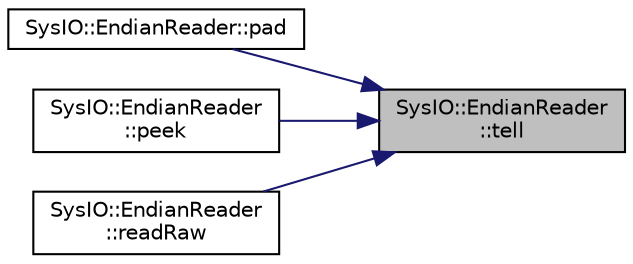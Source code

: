 digraph "SysIO::EndianReader::tell"
{
 // LATEX_PDF_SIZE
  edge [fontname="Helvetica",fontsize="10",labelfontname="Helvetica",labelfontsize="10"];
  node [fontname="Helvetica",fontsize="10",shape=record];
  rankdir="RL";
  Node1 [label="SysIO::EndianReader\l::tell",height=0.2,width=0.4,color="black", fillcolor="grey75", style="filled", fontcolor="black",tooltip="Gets the current position in the stream."];
  Node1 -> Node2 [dir="back",color="midnightblue",fontsize="10",style="solid",fontname="Helvetica"];
  Node2 [label="SysIO::EndianReader::pad",height=0.2,width=0.4,color="black", fillcolor="white", style="filled",URL="$class_sys_i_o_1_1_endian_reader.html#a5a4a186a7a912d9b6f903e16fcaf3066",tooltip="Treats n bytes as padding, skipping over them."];
  Node1 -> Node3 [dir="back",color="midnightblue",fontsize="10",style="solid",fontname="Helvetica"];
  Node3 [label="SysIO::EndianReader\l::peek",height=0.2,width=0.4,color="black", fillcolor="white", style="filled",URL="$class_sys_i_o_1_1_endian_reader.html#a73e31876c39356d234cb76081e50b73a",tooltip="Read some data from the stream, without updating stream position. Creates a new instance of type."];
  Node1 -> Node4 [dir="back",color="midnightblue",fontsize="10",style="solid",fontname="Helvetica"];
  Node4 [label="SysIO::EndianReader\l::readRaw",height=0.2,width=0.4,color="black", fillcolor="white", style="filled",URL="$class_sys_i_o_1_1_endian_reader.html#ab5945dcf80c04489bbf452e985874828",tooltip="Seek to an offset, read n bytes, and seek back original position."];
}
